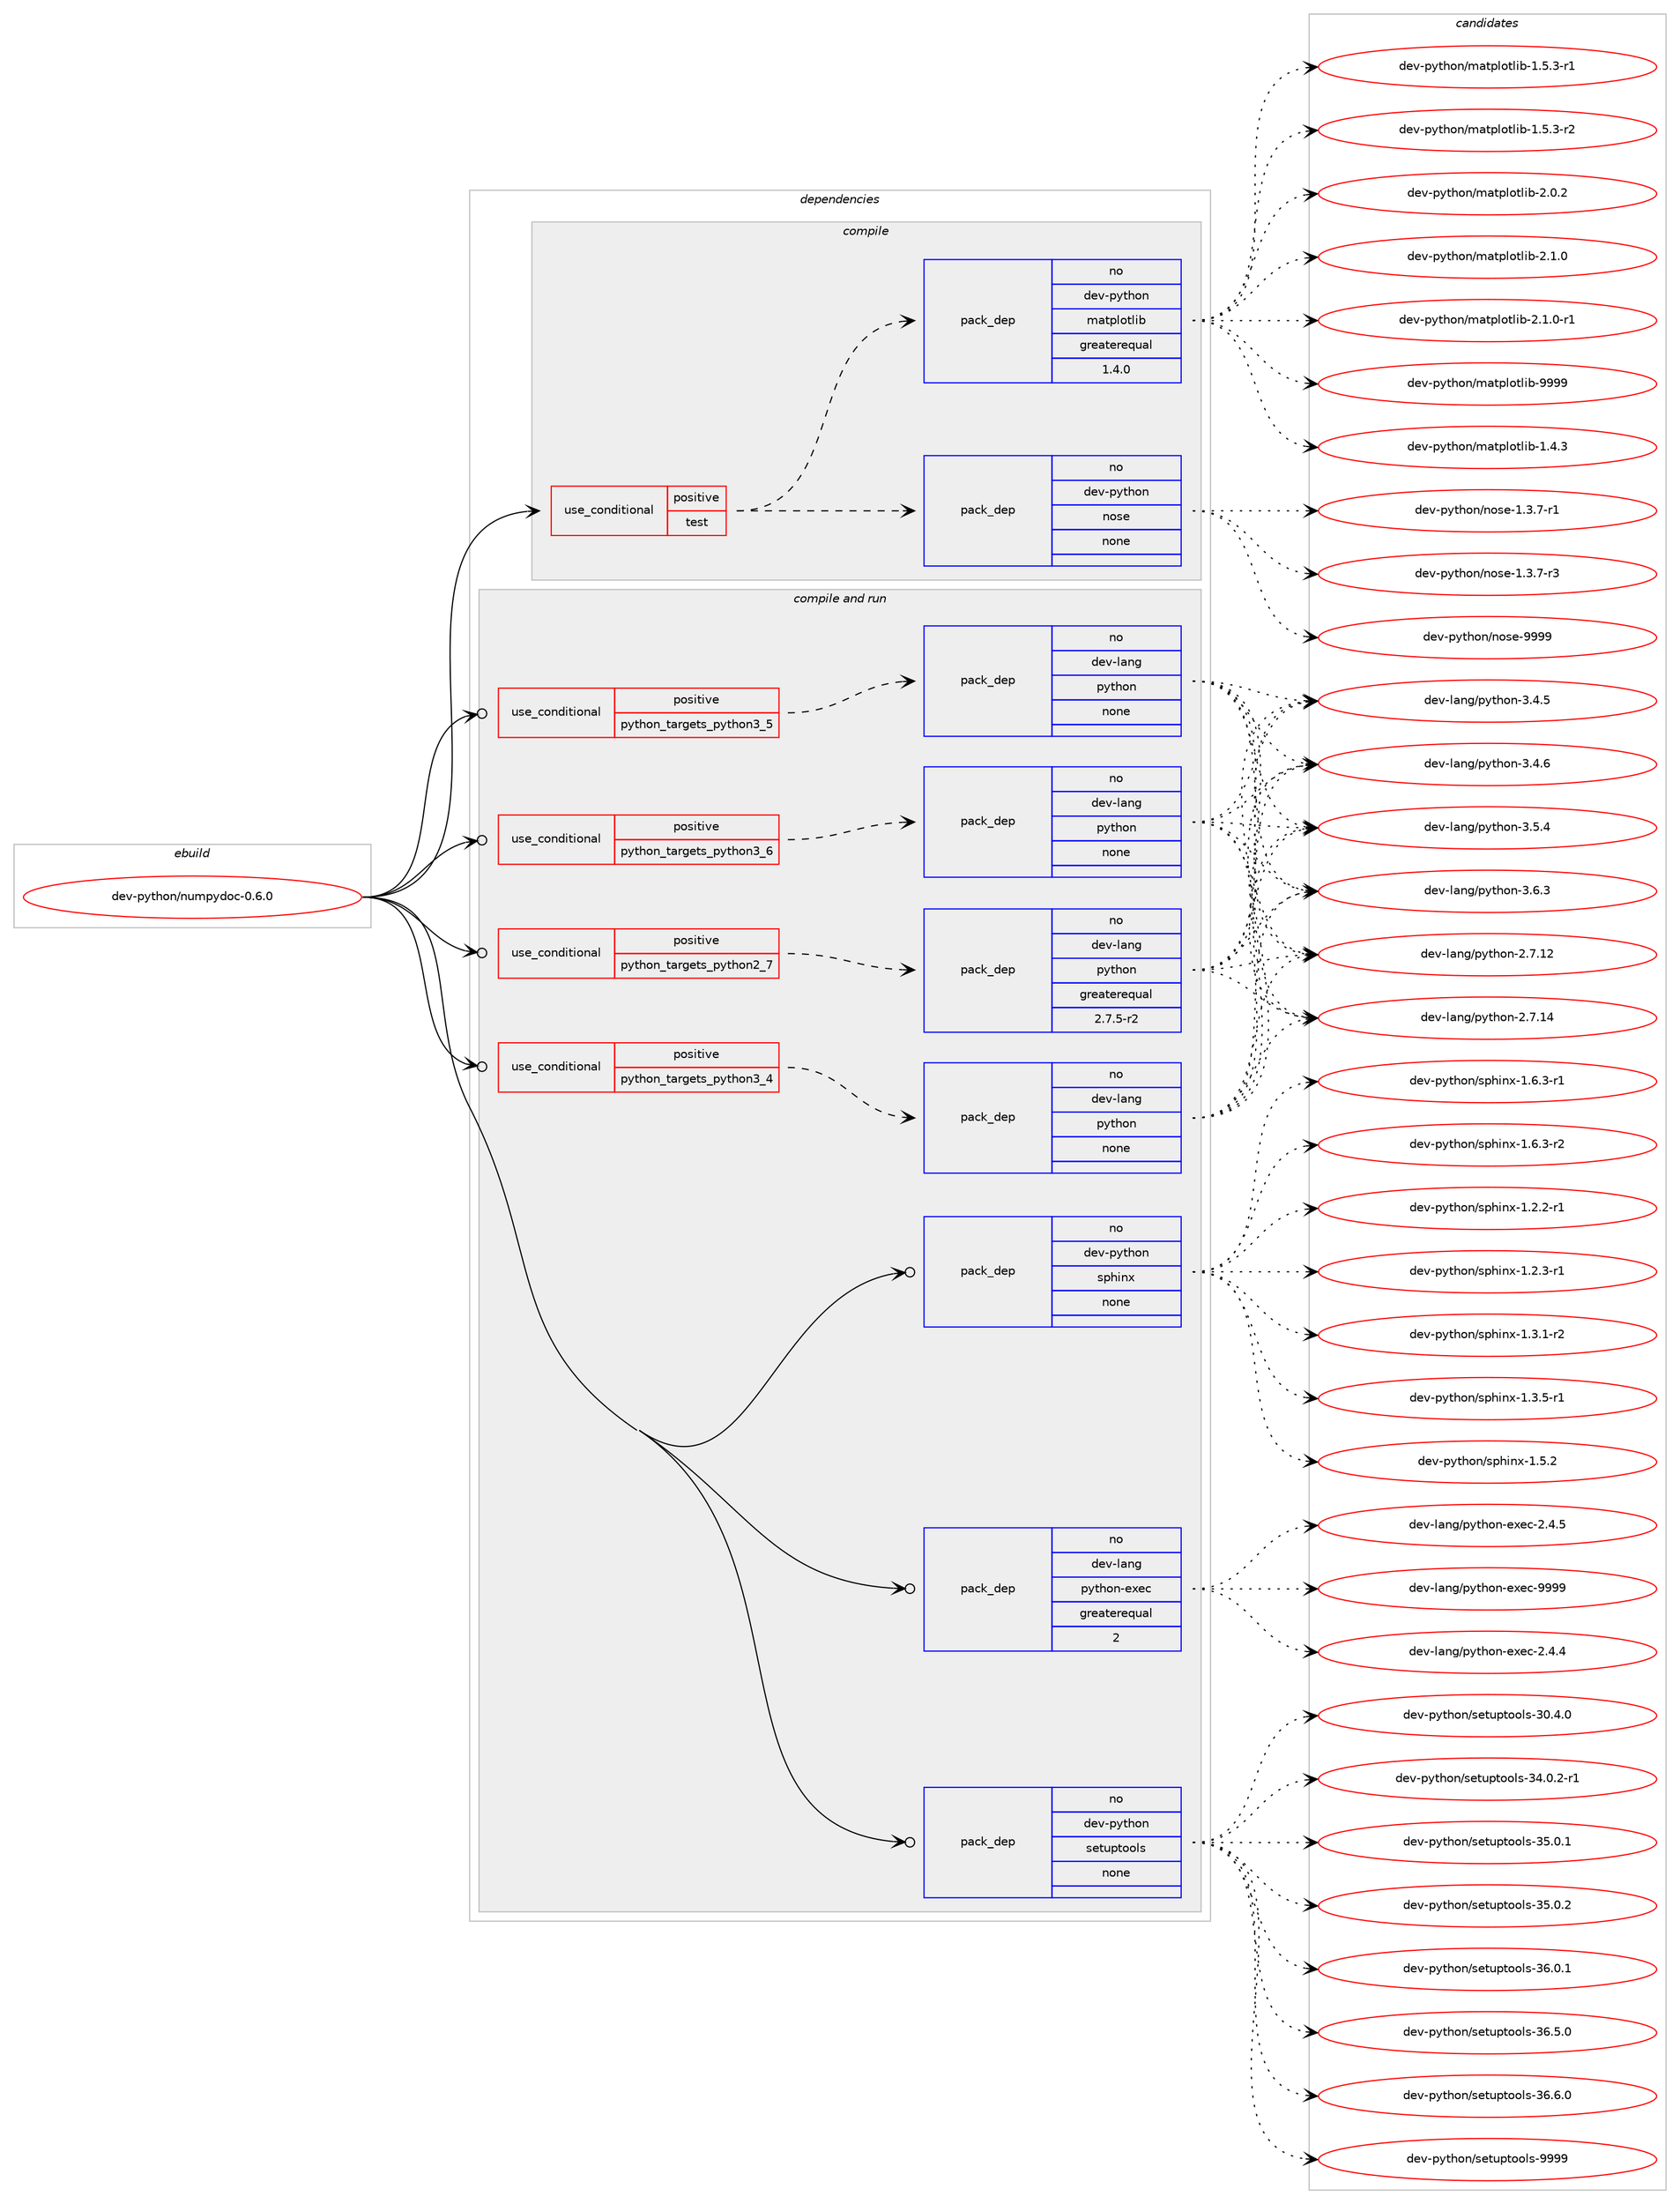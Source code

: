 digraph prolog {

# *************
# Graph options
# *************

newrank=true;
concentrate=true;
compound=true;
graph [rankdir=LR,fontname=Helvetica,fontsize=10,ranksep=1.5];#, ranksep=2.5, nodesep=0.2];
edge  [arrowhead=vee];
node  [fontname=Helvetica,fontsize=10];

# **********
# The ebuild
# **********

subgraph cluster_leftcol {
color=gray;
rank=same;
label=<<i>ebuild</i>>;
id [label="dev-python/numpydoc-0.6.0", color=red, width=4, href="../dev-python/numpydoc-0.6.0.svg"];
}

# ****************
# The dependencies
# ****************

subgraph cluster_midcol {
color=gray;
label=<<i>dependencies</i>>;
subgraph cluster_compile {
fillcolor="#eeeeee";
style=filled;
label=<<i>compile</i>>;
subgraph cond36335 {
dependency168840 [label=<<TABLE BORDER="0" CELLBORDER="1" CELLSPACING="0" CELLPADDING="4"><TR><TD ROWSPAN="3" CELLPADDING="10">use_conditional</TD></TR><TR><TD>positive</TD></TR><TR><TD>test</TD></TR></TABLE>>, shape=none, color=red];
subgraph pack128645 {
dependency168841 [label=<<TABLE BORDER="0" CELLBORDER="1" CELLSPACING="0" CELLPADDING="4" WIDTH="220"><TR><TD ROWSPAN="6" CELLPADDING="30">pack_dep</TD></TR><TR><TD WIDTH="110">no</TD></TR><TR><TD>dev-python</TD></TR><TR><TD>nose</TD></TR><TR><TD>none</TD></TR><TR><TD></TD></TR></TABLE>>, shape=none, color=blue];
}
dependency168840:e -> dependency168841:w [weight=20,style="dashed",arrowhead="vee"];
subgraph pack128646 {
dependency168842 [label=<<TABLE BORDER="0" CELLBORDER="1" CELLSPACING="0" CELLPADDING="4" WIDTH="220"><TR><TD ROWSPAN="6" CELLPADDING="30">pack_dep</TD></TR><TR><TD WIDTH="110">no</TD></TR><TR><TD>dev-python</TD></TR><TR><TD>matplotlib</TD></TR><TR><TD>greaterequal</TD></TR><TR><TD>1.4.0</TD></TR></TABLE>>, shape=none, color=blue];
}
dependency168840:e -> dependency168842:w [weight=20,style="dashed",arrowhead="vee"];
}
id:e -> dependency168840:w [weight=20,style="solid",arrowhead="vee"];
}
subgraph cluster_compileandrun {
fillcolor="#eeeeee";
style=filled;
label=<<i>compile and run</i>>;
subgraph cond36336 {
dependency168843 [label=<<TABLE BORDER="0" CELLBORDER="1" CELLSPACING="0" CELLPADDING="4"><TR><TD ROWSPAN="3" CELLPADDING="10">use_conditional</TD></TR><TR><TD>positive</TD></TR><TR><TD>python_targets_python2_7</TD></TR></TABLE>>, shape=none, color=red];
subgraph pack128647 {
dependency168844 [label=<<TABLE BORDER="0" CELLBORDER="1" CELLSPACING="0" CELLPADDING="4" WIDTH="220"><TR><TD ROWSPAN="6" CELLPADDING="30">pack_dep</TD></TR><TR><TD WIDTH="110">no</TD></TR><TR><TD>dev-lang</TD></TR><TR><TD>python</TD></TR><TR><TD>greaterequal</TD></TR><TR><TD>2.7.5-r2</TD></TR></TABLE>>, shape=none, color=blue];
}
dependency168843:e -> dependency168844:w [weight=20,style="dashed",arrowhead="vee"];
}
id:e -> dependency168843:w [weight=20,style="solid",arrowhead="odotvee"];
subgraph cond36337 {
dependency168845 [label=<<TABLE BORDER="0" CELLBORDER="1" CELLSPACING="0" CELLPADDING="4"><TR><TD ROWSPAN="3" CELLPADDING="10">use_conditional</TD></TR><TR><TD>positive</TD></TR><TR><TD>python_targets_python3_4</TD></TR></TABLE>>, shape=none, color=red];
subgraph pack128648 {
dependency168846 [label=<<TABLE BORDER="0" CELLBORDER="1" CELLSPACING="0" CELLPADDING="4" WIDTH="220"><TR><TD ROWSPAN="6" CELLPADDING="30">pack_dep</TD></TR><TR><TD WIDTH="110">no</TD></TR><TR><TD>dev-lang</TD></TR><TR><TD>python</TD></TR><TR><TD>none</TD></TR><TR><TD></TD></TR></TABLE>>, shape=none, color=blue];
}
dependency168845:e -> dependency168846:w [weight=20,style="dashed",arrowhead="vee"];
}
id:e -> dependency168845:w [weight=20,style="solid",arrowhead="odotvee"];
subgraph cond36338 {
dependency168847 [label=<<TABLE BORDER="0" CELLBORDER="1" CELLSPACING="0" CELLPADDING="4"><TR><TD ROWSPAN="3" CELLPADDING="10">use_conditional</TD></TR><TR><TD>positive</TD></TR><TR><TD>python_targets_python3_5</TD></TR></TABLE>>, shape=none, color=red];
subgraph pack128649 {
dependency168848 [label=<<TABLE BORDER="0" CELLBORDER="1" CELLSPACING="0" CELLPADDING="4" WIDTH="220"><TR><TD ROWSPAN="6" CELLPADDING="30">pack_dep</TD></TR><TR><TD WIDTH="110">no</TD></TR><TR><TD>dev-lang</TD></TR><TR><TD>python</TD></TR><TR><TD>none</TD></TR><TR><TD></TD></TR></TABLE>>, shape=none, color=blue];
}
dependency168847:e -> dependency168848:w [weight=20,style="dashed",arrowhead="vee"];
}
id:e -> dependency168847:w [weight=20,style="solid",arrowhead="odotvee"];
subgraph cond36339 {
dependency168849 [label=<<TABLE BORDER="0" CELLBORDER="1" CELLSPACING="0" CELLPADDING="4"><TR><TD ROWSPAN="3" CELLPADDING="10">use_conditional</TD></TR><TR><TD>positive</TD></TR><TR><TD>python_targets_python3_6</TD></TR></TABLE>>, shape=none, color=red];
subgraph pack128650 {
dependency168850 [label=<<TABLE BORDER="0" CELLBORDER="1" CELLSPACING="0" CELLPADDING="4" WIDTH="220"><TR><TD ROWSPAN="6" CELLPADDING="30">pack_dep</TD></TR><TR><TD WIDTH="110">no</TD></TR><TR><TD>dev-lang</TD></TR><TR><TD>python</TD></TR><TR><TD>none</TD></TR><TR><TD></TD></TR></TABLE>>, shape=none, color=blue];
}
dependency168849:e -> dependency168850:w [weight=20,style="dashed",arrowhead="vee"];
}
id:e -> dependency168849:w [weight=20,style="solid",arrowhead="odotvee"];
subgraph pack128651 {
dependency168851 [label=<<TABLE BORDER="0" CELLBORDER="1" CELLSPACING="0" CELLPADDING="4" WIDTH="220"><TR><TD ROWSPAN="6" CELLPADDING="30">pack_dep</TD></TR><TR><TD WIDTH="110">no</TD></TR><TR><TD>dev-lang</TD></TR><TR><TD>python-exec</TD></TR><TR><TD>greaterequal</TD></TR><TR><TD>2</TD></TR></TABLE>>, shape=none, color=blue];
}
id:e -> dependency168851:w [weight=20,style="solid",arrowhead="odotvee"];
subgraph pack128652 {
dependency168852 [label=<<TABLE BORDER="0" CELLBORDER="1" CELLSPACING="0" CELLPADDING="4" WIDTH="220"><TR><TD ROWSPAN="6" CELLPADDING="30">pack_dep</TD></TR><TR><TD WIDTH="110">no</TD></TR><TR><TD>dev-python</TD></TR><TR><TD>setuptools</TD></TR><TR><TD>none</TD></TR><TR><TD></TD></TR></TABLE>>, shape=none, color=blue];
}
id:e -> dependency168852:w [weight=20,style="solid",arrowhead="odotvee"];
subgraph pack128653 {
dependency168853 [label=<<TABLE BORDER="0" CELLBORDER="1" CELLSPACING="0" CELLPADDING="4" WIDTH="220"><TR><TD ROWSPAN="6" CELLPADDING="30">pack_dep</TD></TR><TR><TD WIDTH="110">no</TD></TR><TR><TD>dev-python</TD></TR><TR><TD>sphinx</TD></TR><TR><TD>none</TD></TR><TR><TD></TD></TR></TABLE>>, shape=none, color=blue];
}
id:e -> dependency168853:w [weight=20,style="solid",arrowhead="odotvee"];
}
subgraph cluster_run {
fillcolor="#eeeeee";
style=filled;
label=<<i>run</i>>;
}
}

# **************
# The candidates
# **************

subgraph cluster_choices {
rank=same;
color=gray;
label=<<i>candidates</i>>;

subgraph choice128645 {
color=black;
nodesep=1;
choice10010111845112121116104111110471101111151014549465146554511449 [label="dev-python/nose-1.3.7-r1", color=red, width=4,href="../dev-python/nose-1.3.7-r1.svg"];
choice10010111845112121116104111110471101111151014549465146554511451 [label="dev-python/nose-1.3.7-r3", color=red, width=4,href="../dev-python/nose-1.3.7-r3.svg"];
choice10010111845112121116104111110471101111151014557575757 [label="dev-python/nose-9999", color=red, width=4,href="../dev-python/nose-9999.svg"];
dependency168841:e -> choice10010111845112121116104111110471101111151014549465146554511449:w [style=dotted,weight="100"];
dependency168841:e -> choice10010111845112121116104111110471101111151014549465146554511451:w [style=dotted,weight="100"];
dependency168841:e -> choice10010111845112121116104111110471101111151014557575757:w [style=dotted,weight="100"];
}
subgraph choice128646 {
color=black;
nodesep=1;
choice10010111845112121116104111110471099711611210811111610810598454946524651 [label="dev-python/matplotlib-1.4.3", color=red, width=4,href="../dev-python/matplotlib-1.4.3.svg"];
choice100101118451121211161041111104710997116112108111116108105984549465346514511449 [label="dev-python/matplotlib-1.5.3-r1", color=red, width=4,href="../dev-python/matplotlib-1.5.3-r1.svg"];
choice100101118451121211161041111104710997116112108111116108105984549465346514511450 [label="dev-python/matplotlib-1.5.3-r2", color=red, width=4,href="../dev-python/matplotlib-1.5.3-r2.svg"];
choice10010111845112121116104111110471099711611210811111610810598455046484650 [label="dev-python/matplotlib-2.0.2", color=red, width=4,href="../dev-python/matplotlib-2.0.2.svg"];
choice10010111845112121116104111110471099711611210811111610810598455046494648 [label="dev-python/matplotlib-2.1.0", color=red, width=4,href="../dev-python/matplotlib-2.1.0.svg"];
choice100101118451121211161041111104710997116112108111116108105984550464946484511449 [label="dev-python/matplotlib-2.1.0-r1", color=red, width=4,href="../dev-python/matplotlib-2.1.0-r1.svg"];
choice100101118451121211161041111104710997116112108111116108105984557575757 [label="dev-python/matplotlib-9999", color=red, width=4,href="../dev-python/matplotlib-9999.svg"];
dependency168842:e -> choice10010111845112121116104111110471099711611210811111610810598454946524651:w [style=dotted,weight="100"];
dependency168842:e -> choice100101118451121211161041111104710997116112108111116108105984549465346514511449:w [style=dotted,weight="100"];
dependency168842:e -> choice100101118451121211161041111104710997116112108111116108105984549465346514511450:w [style=dotted,weight="100"];
dependency168842:e -> choice10010111845112121116104111110471099711611210811111610810598455046484650:w [style=dotted,weight="100"];
dependency168842:e -> choice10010111845112121116104111110471099711611210811111610810598455046494648:w [style=dotted,weight="100"];
dependency168842:e -> choice100101118451121211161041111104710997116112108111116108105984550464946484511449:w [style=dotted,weight="100"];
dependency168842:e -> choice100101118451121211161041111104710997116112108111116108105984557575757:w [style=dotted,weight="100"];
}
subgraph choice128647 {
color=black;
nodesep=1;
choice10010111845108971101034711212111610411111045504655464950 [label="dev-lang/python-2.7.12", color=red, width=4,href="../dev-lang/python-2.7.12.svg"];
choice10010111845108971101034711212111610411111045504655464952 [label="dev-lang/python-2.7.14", color=red, width=4,href="../dev-lang/python-2.7.14.svg"];
choice100101118451089711010347112121116104111110455146524653 [label="dev-lang/python-3.4.5", color=red, width=4,href="../dev-lang/python-3.4.5.svg"];
choice100101118451089711010347112121116104111110455146524654 [label="dev-lang/python-3.4.6", color=red, width=4,href="../dev-lang/python-3.4.6.svg"];
choice100101118451089711010347112121116104111110455146534652 [label="dev-lang/python-3.5.4", color=red, width=4,href="../dev-lang/python-3.5.4.svg"];
choice100101118451089711010347112121116104111110455146544651 [label="dev-lang/python-3.6.3", color=red, width=4,href="../dev-lang/python-3.6.3.svg"];
dependency168844:e -> choice10010111845108971101034711212111610411111045504655464950:w [style=dotted,weight="100"];
dependency168844:e -> choice10010111845108971101034711212111610411111045504655464952:w [style=dotted,weight="100"];
dependency168844:e -> choice100101118451089711010347112121116104111110455146524653:w [style=dotted,weight="100"];
dependency168844:e -> choice100101118451089711010347112121116104111110455146524654:w [style=dotted,weight="100"];
dependency168844:e -> choice100101118451089711010347112121116104111110455146534652:w [style=dotted,weight="100"];
dependency168844:e -> choice100101118451089711010347112121116104111110455146544651:w [style=dotted,weight="100"];
}
subgraph choice128648 {
color=black;
nodesep=1;
choice10010111845108971101034711212111610411111045504655464950 [label="dev-lang/python-2.7.12", color=red, width=4,href="../dev-lang/python-2.7.12.svg"];
choice10010111845108971101034711212111610411111045504655464952 [label="dev-lang/python-2.7.14", color=red, width=4,href="../dev-lang/python-2.7.14.svg"];
choice100101118451089711010347112121116104111110455146524653 [label="dev-lang/python-3.4.5", color=red, width=4,href="../dev-lang/python-3.4.5.svg"];
choice100101118451089711010347112121116104111110455146524654 [label="dev-lang/python-3.4.6", color=red, width=4,href="../dev-lang/python-3.4.6.svg"];
choice100101118451089711010347112121116104111110455146534652 [label="dev-lang/python-3.5.4", color=red, width=4,href="../dev-lang/python-3.5.4.svg"];
choice100101118451089711010347112121116104111110455146544651 [label="dev-lang/python-3.6.3", color=red, width=4,href="../dev-lang/python-3.6.3.svg"];
dependency168846:e -> choice10010111845108971101034711212111610411111045504655464950:w [style=dotted,weight="100"];
dependency168846:e -> choice10010111845108971101034711212111610411111045504655464952:w [style=dotted,weight="100"];
dependency168846:e -> choice100101118451089711010347112121116104111110455146524653:w [style=dotted,weight="100"];
dependency168846:e -> choice100101118451089711010347112121116104111110455146524654:w [style=dotted,weight="100"];
dependency168846:e -> choice100101118451089711010347112121116104111110455146534652:w [style=dotted,weight="100"];
dependency168846:e -> choice100101118451089711010347112121116104111110455146544651:w [style=dotted,weight="100"];
}
subgraph choice128649 {
color=black;
nodesep=1;
choice10010111845108971101034711212111610411111045504655464950 [label="dev-lang/python-2.7.12", color=red, width=4,href="../dev-lang/python-2.7.12.svg"];
choice10010111845108971101034711212111610411111045504655464952 [label="dev-lang/python-2.7.14", color=red, width=4,href="../dev-lang/python-2.7.14.svg"];
choice100101118451089711010347112121116104111110455146524653 [label="dev-lang/python-3.4.5", color=red, width=4,href="../dev-lang/python-3.4.5.svg"];
choice100101118451089711010347112121116104111110455146524654 [label="dev-lang/python-3.4.6", color=red, width=4,href="../dev-lang/python-3.4.6.svg"];
choice100101118451089711010347112121116104111110455146534652 [label="dev-lang/python-3.5.4", color=red, width=4,href="../dev-lang/python-3.5.4.svg"];
choice100101118451089711010347112121116104111110455146544651 [label="dev-lang/python-3.6.3", color=red, width=4,href="../dev-lang/python-3.6.3.svg"];
dependency168848:e -> choice10010111845108971101034711212111610411111045504655464950:w [style=dotted,weight="100"];
dependency168848:e -> choice10010111845108971101034711212111610411111045504655464952:w [style=dotted,weight="100"];
dependency168848:e -> choice100101118451089711010347112121116104111110455146524653:w [style=dotted,weight="100"];
dependency168848:e -> choice100101118451089711010347112121116104111110455146524654:w [style=dotted,weight="100"];
dependency168848:e -> choice100101118451089711010347112121116104111110455146534652:w [style=dotted,weight="100"];
dependency168848:e -> choice100101118451089711010347112121116104111110455146544651:w [style=dotted,weight="100"];
}
subgraph choice128650 {
color=black;
nodesep=1;
choice10010111845108971101034711212111610411111045504655464950 [label="dev-lang/python-2.7.12", color=red, width=4,href="../dev-lang/python-2.7.12.svg"];
choice10010111845108971101034711212111610411111045504655464952 [label="dev-lang/python-2.7.14", color=red, width=4,href="../dev-lang/python-2.7.14.svg"];
choice100101118451089711010347112121116104111110455146524653 [label="dev-lang/python-3.4.5", color=red, width=4,href="../dev-lang/python-3.4.5.svg"];
choice100101118451089711010347112121116104111110455146524654 [label="dev-lang/python-3.4.6", color=red, width=4,href="../dev-lang/python-3.4.6.svg"];
choice100101118451089711010347112121116104111110455146534652 [label="dev-lang/python-3.5.4", color=red, width=4,href="../dev-lang/python-3.5.4.svg"];
choice100101118451089711010347112121116104111110455146544651 [label="dev-lang/python-3.6.3", color=red, width=4,href="../dev-lang/python-3.6.3.svg"];
dependency168850:e -> choice10010111845108971101034711212111610411111045504655464950:w [style=dotted,weight="100"];
dependency168850:e -> choice10010111845108971101034711212111610411111045504655464952:w [style=dotted,weight="100"];
dependency168850:e -> choice100101118451089711010347112121116104111110455146524653:w [style=dotted,weight="100"];
dependency168850:e -> choice100101118451089711010347112121116104111110455146524654:w [style=dotted,weight="100"];
dependency168850:e -> choice100101118451089711010347112121116104111110455146534652:w [style=dotted,weight="100"];
dependency168850:e -> choice100101118451089711010347112121116104111110455146544651:w [style=dotted,weight="100"];
}
subgraph choice128651 {
color=black;
nodesep=1;
choice1001011184510897110103471121211161041111104510112010199455046524652 [label="dev-lang/python-exec-2.4.4", color=red, width=4,href="../dev-lang/python-exec-2.4.4.svg"];
choice1001011184510897110103471121211161041111104510112010199455046524653 [label="dev-lang/python-exec-2.4.5", color=red, width=4,href="../dev-lang/python-exec-2.4.5.svg"];
choice10010111845108971101034711212111610411111045101120101994557575757 [label="dev-lang/python-exec-9999", color=red, width=4,href="../dev-lang/python-exec-9999.svg"];
dependency168851:e -> choice1001011184510897110103471121211161041111104510112010199455046524652:w [style=dotted,weight="100"];
dependency168851:e -> choice1001011184510897110103471121211161041111104510112010199455046524653:w [style=dotted,weight="100"];
dependency168851:e -> choice10010111845108971101034711212111610411111045101120101994557575757:w [style=dotted,weight="100"];
}
subgraph choice128652 {
color=black;
nodesep=1;
choice100101118451121211161041111104711510111611711211611111110811545514846524648 [label="dev-python/setuptools-30.4.0", color=red, width=4,href="../dev-python/setuptools-30.4.0.svg"];
choice1001011184511212111610411111047115101116117112116111111108115455152464846504511449 [label="dev-python/setuptools-34.0.2-r1", color=red, width=4,href="../dev-python/setuptools-34.0.2-r1.svg"];
choice100101118451121211161041111104711510111611711211611111110811545515346484649 [label="dev-python/setuptools-35.0.1", color=red, width=4,href="../dev-python/setuptools-35.0.1.svg"];
choice100101118451121211161041111104711510111611711211611111110811545515346484650 [label="dev-python/setuptools-35.0.2", color=red, width=4,href="../dev-python/setuptools-35.0.2.svg"];
choice100101118451121211161041111104711510111611711211611111110811545515446484649 [label="dev-python/setuptools-36.0.1", color=red, width=4,href="../dev-python/setuptools-36.0.1.svg"];
choice100101118451121211161041111104711510111611711211611111110811545515446534648 [label="dev-python/setuptools-36.5.0", color=red, width=4,href="../dev-python/setuptools-36.5.0.svg"];
choice100101118451121211161041111104711510111611711211611111110811545515446544648 [label="dev-python/setuptools-36.6.0", color=red, width=4,href="../dev-python/setuptools-36.6.0.svg"];
choice10010111845112121116104111110471151011161171121161111111081154557575757 [label="dev-python/setuptools-9999", color=red, width=4,href="../dev-python/setuptools-9999.svg"];
dependency168852:e -> choice100101118451121211161041111104711510111611711211611111110811545514846524648:w [style=dotted,weight="100"];
dependency168852:e -> choice1001011184511212111610411111047115101116117112116111111108115455152464846504511449:w [style=dotted,weight="100"];
dependency168852:e -> choice100101118451121211161041111104711510111611711211611111110811545515346484649:w [style=dotted,weight="100"];
dependency168852:e -> choice100101118451121211161041111104711510111611711211611111110811545515346484650:w [style=dotted,weight="100"];
dependency168852:e -> choice100101118451121211161041111104711510111611711211611111110811545515446484649:w [style=dotted,weight="100"];
dependency168852:e -> choice100101118451121211161041111104711510111611711211611111110811545515446534648:w [style=dotted,weight="100"];
dependency168852:e -> choice100101118451121211161041111104711510111611711211611111110811545515446544648:w [style=dotted,weight="100"];
dependency168852:e -> choice10010111845112121116104111110471151011161171121161111111081154557575757:w [style=dotted,weight="100"];
}
subgraph choice128653 {
color=black;
nodesep=1;
choice10010111845112121116104111110471151121041051101204549465046504511449 [label="dev-python/sphinx-1.2.2-r1", color=red, width=4,href="../dev-python/sphinx-1.2.2-r1.svg"];
choice10010111845112121116104111110471151121041051101204549465046514511449 [label="dev-python/sphinx-1.2.3-r1", color=red, width=4,href="../dev-python/sphinx-1.2.3-r1.svg"];
choice10010111845112121116104111110471151121041051101204549465146494511450 [label="dev-python/sphinx-1.3.1-r2", color=red, width=4,href="../dev-python/sphinx-1.3.1-r2.svg"];
choice10010111845112121116104111110471151121041051101204549465146534511449 [label="dev-python/sphinx-1.3.5-r1", color=red, width=4,href="../dev-python/sphinx-1.3.5-r1.svg"];
choice1001011184511212111610411111047115112104105110120454946534650 [label="dev-python/sphinx-1.5.2", color=red, width=4,href="../dev-python/sphinx-1.5.2.svg"];
choice10010111845112121116104111110471151121041051101204549465446514511449 [label="dev-python/sphinx-1.6.3-r1", color=red, width=4,href="../dev-python/sphinx-1.6.3-r1.svg"];
choice10010111845112121116104111110471151121041051101204549465446514511450 [label="dev-python/sphinx-1.6.3-r2", color=red, width=4,href="../dev-python/sphinx-1.6.3-r2.svg"];
dependency168853:e -> choice10010111845112121116104111110471151121041051101204549465046504511449:w [style=dotted,weight="100"];
dependency168853:e -> choice10010111845112121116104111110471151121041051101204549465046514511449:w [style=dotted,weight="100"];
dependency168853:e -> choice10010111845112121116104111110471151121041051101204549465146494511450:w [style=dotted,weight="100"];
dependency168853:e -> choice10010111845112121116104111110471151121041051101204549465146534511449:w [style=dotted,weight="100"];
dependency168853:e -> choice1001011184511212111610411111047115112104105110120454946534650:w [style=dotted,weight="100"];
dependency168853:e -> choice10010111845112121116104111110471151121041051101204549465446514511449:w [style=dotted,weight="100"];
dependency168853:e -> choice10010111845112121116104111110471151121041051101204549465446514511450:w [style=dotted,weight="100"];
}
}

}
